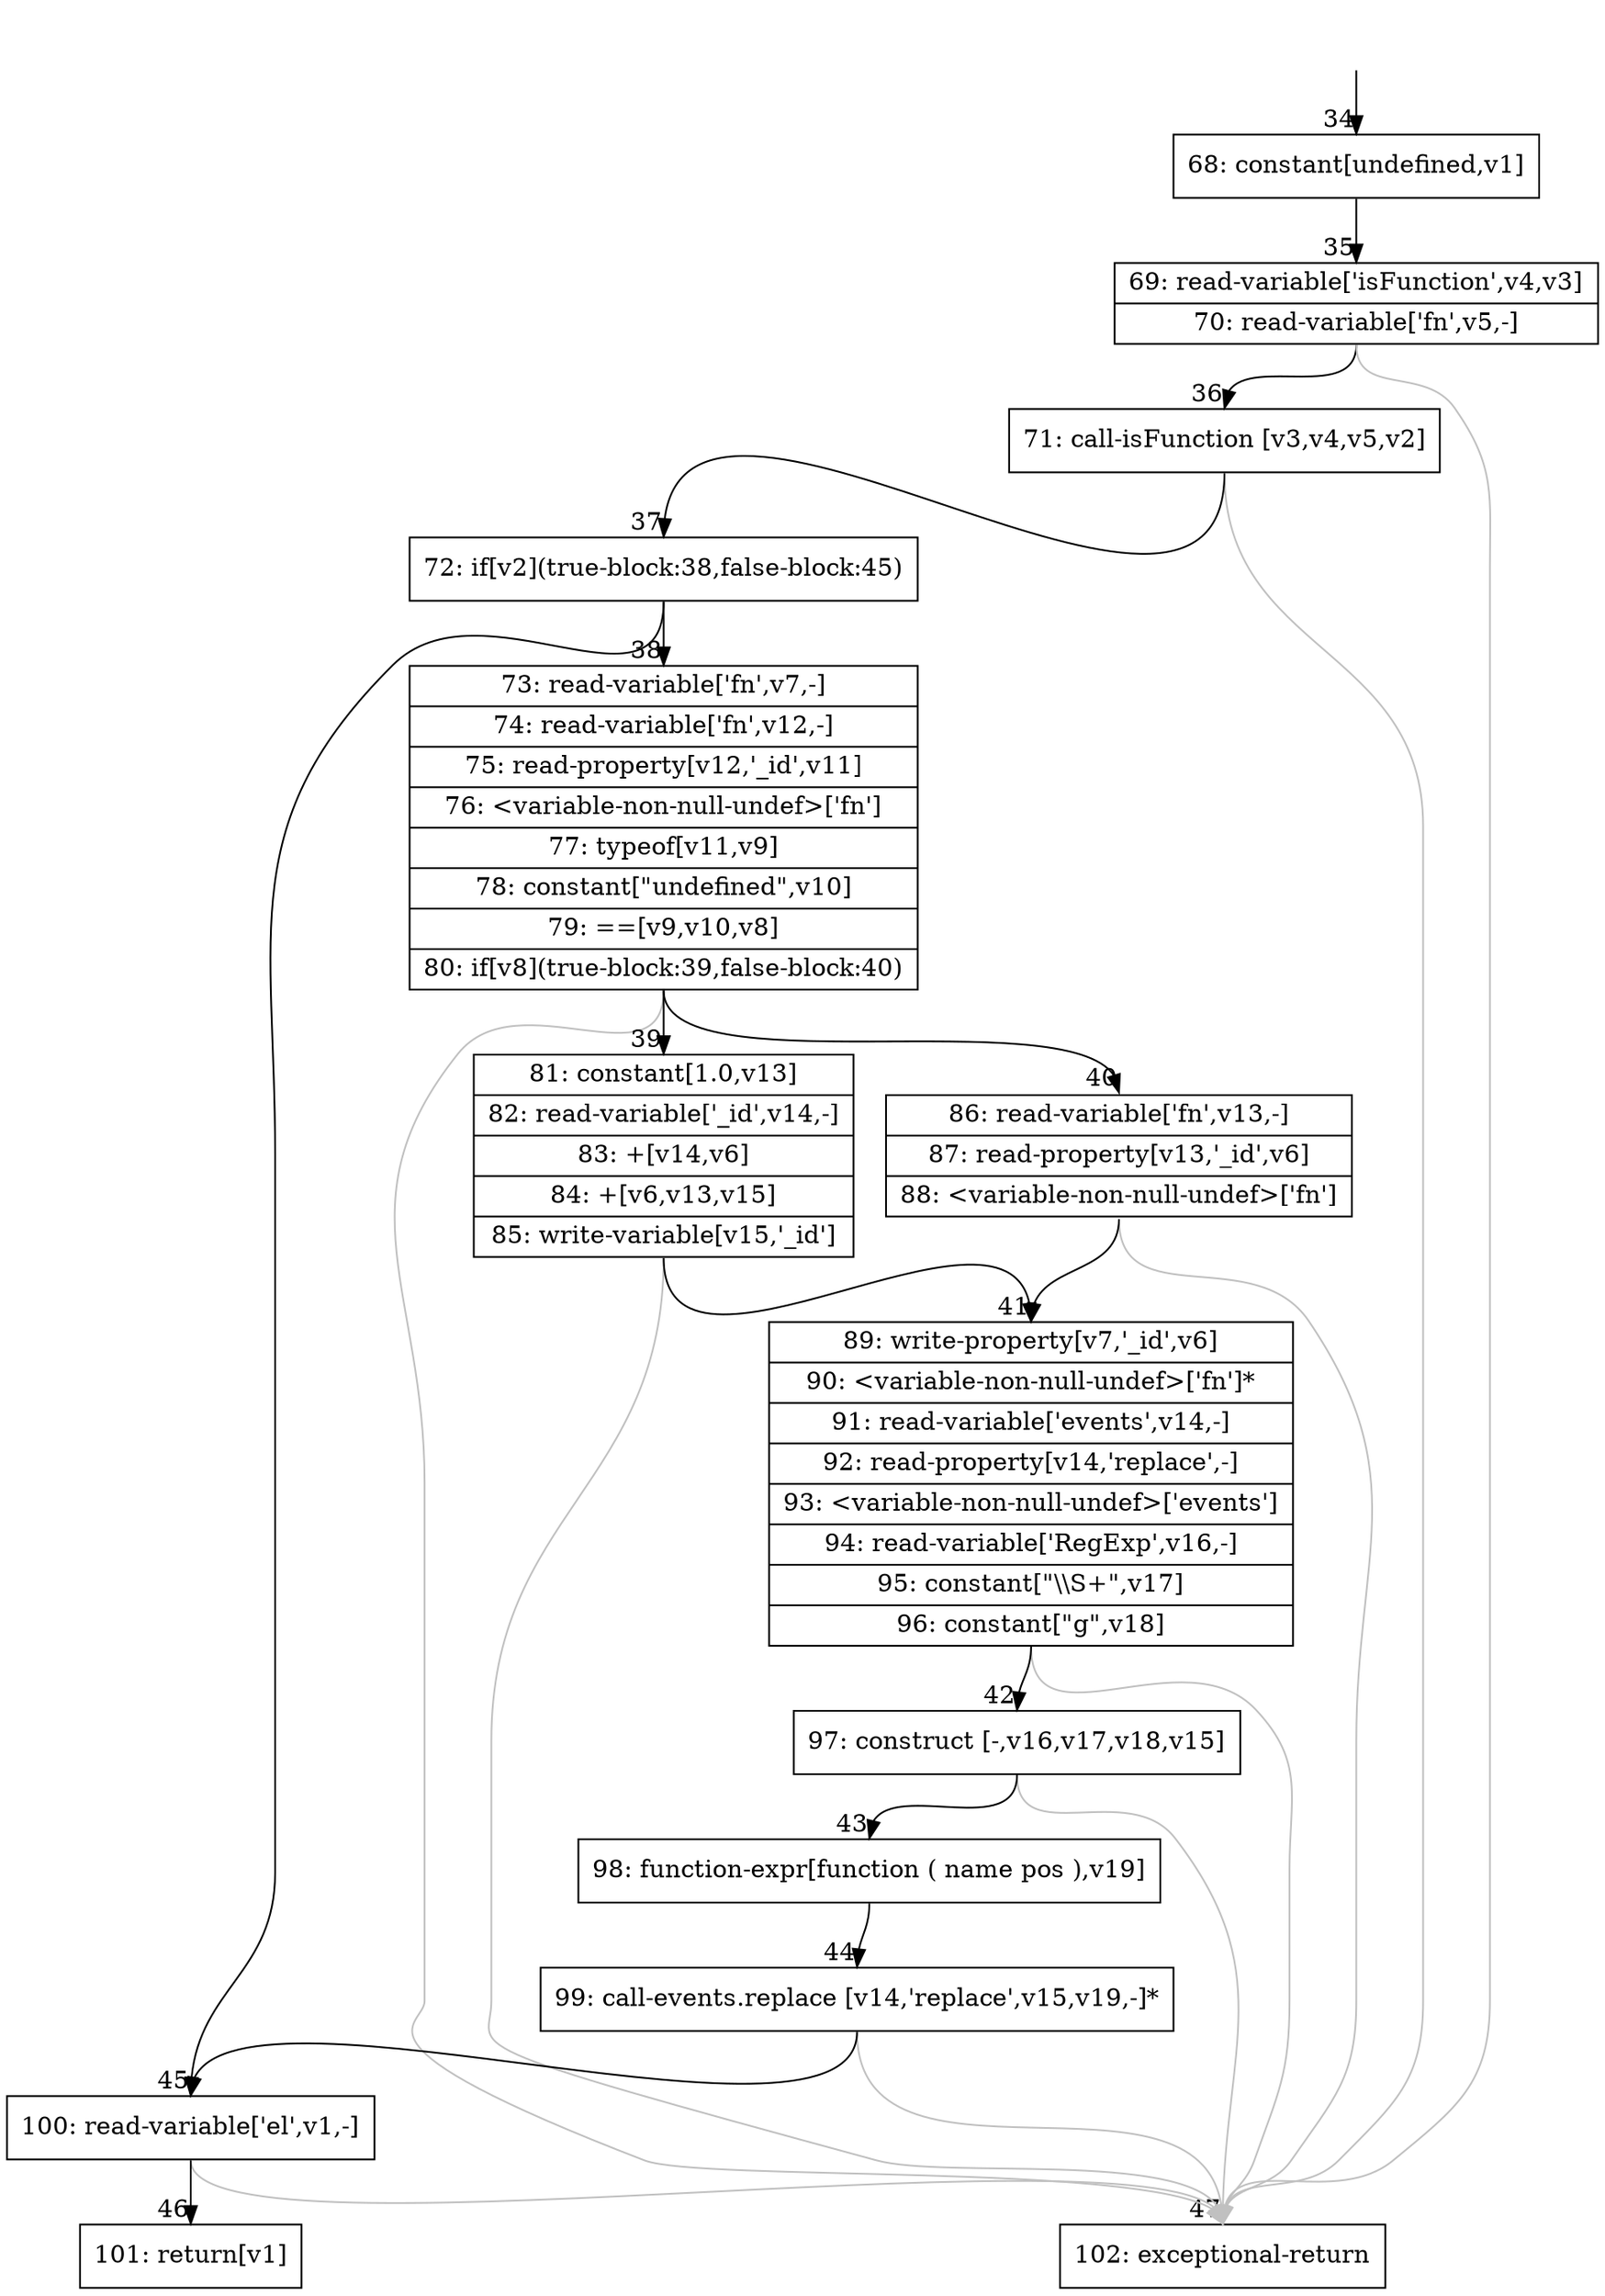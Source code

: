 digraph {
rankdir="TD"
BB_entry6[shape=none,label=""];
BB_entry6 -> BB34 [tailport=s, headport=n, headlabel="    34"]
BB34 [shape=record label="{68: constant[undefined,v1]}" ] 
BB34 -> BB35 [tailport=s, headport=n, headlabel="      35"]
BB35 [shape=record label="{69: read-variable['isFunction',v4,v3]|70: read-variable['fn',v5,-]}" ] 
BB35 -> BB36 [tailport=s, headport=n, headlabel="      36"]
BB35 -> BB47 [tailport=s, headport=n, color=gray, headlabel="      47"]
BB36 [shape=record label="{71: call-isFunction [v3,v4,v5,v2]}" ] 
BB36 -> BB37 [tailport=s, headport=n, headlabel="      37"]
BB36 -> BB47 [tailport=s, headport=n, color=gray]
BB37 [shape=record label="{72: if[v2](true-block:38,false-block:45)}" ] 
BB37 -> BB38 [tailport=s, headport=n, headlabel="      38"]
BB37 -> BB45 [tailport=s, headport=n, headlabel="      45"]
BB38 [shape=record label="{73: read-variable['fn',v7,-]|74: read-variable['fn',v12,-]|75: read-property[v12,'_id',v11]|76: \<variable-non-null-undef\>['fn']|77: typeof[v11,v9]|78: constant[\"undefined\",v10]|79: ==[v9,v10,v8]|80: if[v8](true-block:39,false-block:40)}" ] 
BB38 -> BB39 [tailport=s, headport=n, headlabel="      39"]
BB38 -> BB40 [tailport=s, headport=n, headlabel="      40"]
BB38 -> BB47 [tailport=s, headport=n, color=gray]
BB39 [shape=record label="{81: constant[1.0,v13]|82: read-variable['_id',v14,-]|83: +[v14,v6]|84: +[v6,v13,v15]|85: write-variable[v15,'_id']}" ] 
BB39 -> BB41 [tailport=s, headport=n, headlabel="      41"]
BB39 -> BB47 [tailport=s, headport=n, color=gray]
BB40 [shape=record label="{86: read-variable['fn',v13,-]|87: read-property[v13,'_id',v6]|88: \<variable-non-null-undef\>['fn']}" ] 
BB40 -> BB41 [tailport=s, headport=n]
BB40 -> BB47 [tailport=s, headport=n, color=gray]
BB41 [shape=record label="{89: write-property[v7,'_id',v6]|90: \<variable-non-null-undef\>['fn']*|91: read-variable['events',v14,-]|92: read-property[v14,'replace',-]|93: \<variable-non-null-undef\>['events']|94: read-variable['RegExp',v16,-]|95: constant[\"\\\\S+\",v17]|96: constant[\"g\",v18]}" ] 
BB41 -> BB42 [tailport=s, headport=n, headlabel="      42"]
BB41 -> BB47 [tailport=s, headport=n, color=gray]
BB42 [shape=record label="{97: construct [-,v16,v17,v18,v15]}" ] 
BB42 -> BB43 [tailport=s, headport=n, headlabel="      43"]
BB42 -> BB47 [tailport=s, headport=n, color=gray]
BB43 [shape=record label="{98: function-expr[function ( name pos ),v19]}" ] 
BB43 -> BB44 [tailport=s, headport=n, headlabel="      44"]
BB44 [shape=record label="{99: call-events.replace [v14,'replace',v15,v19,-]*}" ] 
BB44 -> BB45 [tailport=s, headport=n]
BB44 -> BB47 [tailport=s, headport=n, color=gray]
BB45 [shape=record label="{100: read-variable['el',v1,-]}" ] 
BB45 -> BB46 [tailport=s, headport=n, headlabel="      46"]
BB45 -> BB47 [tailport=s, headport=n, color=gray]
BB46 [shape=record label="{101: return[v1]}" ] 
BB47 [shape=record label="{102: exceptional-return}" ] 
//#$~ 40
}
